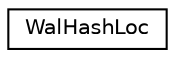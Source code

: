 digraph "Graphical Class Hierarchy"
{
 // LATEX_PDF_SIZE
  edge [fontname="Helvetica",fontsize="10",labelfontname="Helvetica",labelfontsize="10"];
  node [fontname="Helvetica",fontsize="10",shape=record];
  rankdir="LR";
  Node0 [label="WalHashLoc",height=0.2,width=0.4,color="black", fillcolor="white", style="filled",URL="$db/d1b/sqlite3_8c.html#d6/dfa/structWalHashLoc",tooltip=" "];
}
